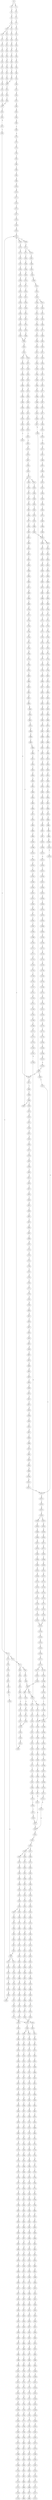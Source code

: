 strict digraph  {
	S0 -> S1 [ label = G ];
	S0 -> S2 [ label = C ];
	S1 -> S3 [ label = G ];
	S2 -> S4 [ label = G ];
	S3 -> S5 [ label = C ];
	S4 -> S6 [ label = G ];
	S5 -> S7 [ label = T ];
	S6 -> S8 [ label = T ];
	S7 -> S9 [ label = A ];
	S8 -> S10 [ label = T ];
	S8 -> S11 [ label = C ];
	S9 -> S12 [ label = C ];
	S10 -> S13 [ label = G ];
	S10 -> S14 [ label = C ];
	S11 -> S15 [ label = C ];
	S12 -> S16 [ label = T ];
	S13 -> S17 [ label = C ];
	S14 -> S18 [ label = C ];
	S15 -> S19 [ label = C ];
	S16 -> S20 [ label = G ];
	S17 -> S21 [ label = A ];
	S18 -> S22 [ label = A ];
	S19 -> S23 [ label = A ];
	S20 -> S24 [ label = G ];
	S21 -> S25 [ label = C ];
	S22 -> S26 [ label = G ];
	S23 -> S27 [ label = G ];
	S24 -> S28 [ label = T ];
	S25 -> S29 [ label = T ];
	S26 -> S30 [ label = T ];
	S27 -> S31 [ label = T ];
	S28 -> S32 [ label = G ];
	S29 -> S33 [ label = G ];
	S30 -> S34 [ label = G ];
	S31 -> S35 [ label = G ];
	S32 -> S36 [ label = C ];
	S33 -> S37 [ label = G ];
	S34 -> S38 [ label = G ];
	S35 -> S39 [ label = G ];
	S36 -> S40 [ label = T ];
	S37 -> S41 [ label = T ];
	S38 -> S42 [ label = T ];
	S39 -> S43 [ label = T ];
	S40 -> S44 [ label = A ];
	S41 -> S45 [ label = C ];
	S42 -> S46 [ label = C ];
	S43 -> S47 [ label = C ];
	S44 -> S48 [ label = C ];
	S45 -> S49 [ label = G ];
	S46 -> S50 [ label = G ];
	S47 -> S50 [ label = G ];
	S48 -> S51 [ label = T ];
	S49 -> S52 [ label = T ];
	S50 -> S53 [ label = T ];
	S51 -> S54 [ label = G ];
	S52 -> S55 [ label = C ];
	S53 -> S56 [ label = C ];
	S54 -> S57 [ label = T ];
	S55 -> S58 [ label = C ];
	S56 -> S59 [ label = C ];
	S57 -> S60 [ label = A ];
	S58 -> S61 [ label = G ];
	S59 -> S61 [ label = G ];
	S60 -> S62 [ label = A ];
	S61 -> S63 [ label = T ];
	S62 -> S64 [ label = C ];
	S63 -> S65 [ label = C ];
	S64 -> S66 [ label = A ];
	S65 -> S67 [ label = A ];
	S66 -> S68 [ label = C ];
	S67 -> S69 [ label = C ];
	S68 -> S70 [ label = A ];
	S69 -> S71 [ label = C ];
	S70 -> S72 [ label = C ];
	S71 -> S73 [ label = C ];
	S71 -> S74 [ label = G ];
	S72 -> S75 [ label = G ];
	S73 -> S76 [ label = T ];
	S74 -> S77 [ label = A ];
	S75 -> S78 [ label = C ];
	S76 -> S79 [ label = G ];
	S77 -> S80 [ label = A ];
	S77 -> S81 [ label = G ];
	S78 -> S82 [ label = T ];
	S79 -> S83 [ label = T ];
	S80 -> S84 [ label = T ];
	S81 -> S85 [ label = T ];
	S82 -> S86 [ label = C ];
	S83 -> S87 [ label = C ];
	S84 -> S88 [ label = C ];
	S85 -> S89 [ label = C ];
	S86 -> S90 [ label = C ];
	S87 -> S91 [ label = C ];
	S88 -> S92 [ label = C ];
	S89 -> S93 [ label = C ];
	S90 -> S94 [ label = T ];
	S91 -> S95 [ label = T ];
	S92 -> S96 [ label = T ];
	S93 -> S97 [ label = A ];
	S93 -> S98 [ label = T ];
	S94 -> S99 [ label = A ];
	S95 -> S100 [ label = T ];
	S96 -> S101 [ label = C ];
	S97 -> S102 [ label = G ];
	S98 -> S103 [ label = C ];
	S99 -> S104 [ label = G ];
	S100 -> S105 [ label = G ];
	S101 -> S106 [ label = G ];
	S102 -> S107 [ label = T ];
	S102 -> S108 [ label = C ];
	S103 -> S109 [ label = G ];
	S104 -> S110 [ label = A ];
	S105 -> S111 [ label = A ];
	S105 -> S112 [ label = T ];
	S106 -> S113 [ label = A ];
	S107 -> S114 [ label = A ];
	S108 -> S115 [ label = T ];
	S109 -> S116 [ label = A ];
	S110 -> S117 [ label = A ];
	S111 -> S118 [ label = A ];
	S112 -> S119 [ label = A ];
	S113 -> S120 [ label = A ];
	S114 -> S121 [ label = G ];
	S115 -> S122 [ label = T ];
	S116 -> S123 [ label = A ];
	S117 -> S124 [ label = C ];
	S118 -> S125 [ label = C ];
	S119 -> S126 [ label = G ];
	S120 -> S127 [ label = C ];
	S121 -> S128 [ label = G ];
	S122 -> S129 [ label = C ];
	S123 -> S130 [ label = C ];
	S124 -> S131 [ label = T ];
	S125 -> S132 [ label = T ];
	S126 -> S133 [ label = G ];
	S127 -> S134 [ label = T ];
	S128 -> S135 [ label = G ];
	S129 -> S136 [ label = A ];
	S130 -> S134 [ label = T ];
	S131 -> S137 [ label = T ];
	S132 -> S138 [ label = T ];
	S133 -> S139 [ label = A ];
	S134 -> S140 [ label = T ];
	S135 -> S141 [ label = T ];
	S136 -> S142 [ label = C ];
	S137 -> S143 [ label = C ];
	S138 -> S144 [ label = C ];
	S139 -> S145 [ label = G ];
	S140 -> S146 [ label = C ];
	S141 -> S147 [ label = C ];
	S142 -> S148 [ label = G ];
	S143 -> S149 [ label = A ];
	S144 -> S150 [ label = A ];
	S145 -> S151 [ label = A ];
	S146 -> S152 [ label = A ];
	S147 -> S153 [ label = A ];
	S148 -> S154 [ label = C ];
	S149 -> S155 [ label = A ];
	S150 -> S156 [ label = A ];
	S151 -> S157 [ label = G ];
	S152 -> S158 [ label = A ];
	S153 -> S159 [ label = C ];
	S154 -> S160 [ label = C ];
	S155 -> S161 [ label = C ];
	S156 -> S161 [ label = C ];
	S157 -> S162 [ label = G ];
	S158 -> S161 [ label = C ];
	S159 -> S163 [ label = T ];
	S160 -> S164 [ label = C ];
	S161 -> S165 [ label = C ];
	S161 -> S166 [ label = T ];
	S162 -> S167 [ label = T ];
	S163 -> S168 [ label = C ];
	S164 -> S169 [ label = T ];
	S165 -> S170 [ label = G ];
	S166 -> S171 [ label = G ];
	S167 -> S172 [ label = C ];
	S168 -> S173 [ label = G ];
	S169 -> S174 [ label = T ];
	S170 -> S175 [ label = G ];
	S171 -> S176 [ label = G ];
	S171 -> S177 [ label = C ];
	S172 -> S178 [ label = C ];
	S173 -> S179 [ label = C ];
	S174 -> S180 [ label = C ];
	S175 -> S181 [ label = C ];
	S176 -> S182 [ label = C ];
	S177 -> S183 [ label = C ];
	S178 -> S184 [ label = C ];
	S179 -> S185 [ label = T ];
	S180 -> S186 [ label = A ];
	S181 -> S187 [ label = C ];
	S182 -> S188 [ label = C ];
	S183 -> S189 [ label = C ];
	S184 -> S190 [ label = A ];
	S184 -> S191 [ label = G ];
	S185 -> S192 [ label = T ];
	S186 -> S193 [ label = T ];
	S187 -> S194 [ label = C ];
	S188 -> S195 [ label = C ];
	S189 -> S196 [ label = T ];
	S190 -> S197 [ label = G ];
	S191 -> S198 [ label = G ];
	S192 -> S199 [ label = C ];
	S193 -> S200 [ label = C ];
	S194 -> S201 [ label = A ];
	S195 -> S202 [ label = A ];
	S196 -> S203 [ label = A ];
	S197 -> S204 [ label = A ];
	S198 -> S205 [ label = A ];
	S199 -> S206 [ label = A ];
	S200 -> S207 [ label = C ];
	S201 -> S208 [ label = G ];
	S202 -> S209 [ label = G ];
	S203 -> S210 [ label = G ];
	S204 -> S211 [ label = G ];
	S205 -> S212 [ label = G ];
	S206 -> S213 [ label = T ];
	S207 -> S214 [ label = A ];
	S208 -> S215 [ label = T ];
	S209 -> S216 [ label = G ];
	S210 -> S217 [ label = G ];
	S211 -> S218 [ label = C ];
	S212 -> S219 [ label = G ];
	S213 -> S220 [ label = C ];
	S214 -> S221 [ label = G ];
	S215 -> S222 [ label = T ];
	S216 -> S223 [ label = T ];
	S217 -> S224 [ label = T ];
	S218 -> S225 [ label = C ];
	S219 -> S226 [ label = C ];
	S220 -> S227 [ label = C ];
	S221 -> S228 [ label = A ];
	S222 -> S229 [ label = G ];
	S223 -> S230 [ label = G ];
	S224 -> S231 [ label = G ];
	S225 -> S232 [ label = A ];
	S226 -> S233 [ label = G ];
	S227 -> S234 [ label = A ];
	S228 -> S235 [ label = A ];
	S229 -> S236 [ label = T ];
	S230 -> S237 [ label = C ];
	S230 -> S238 [ label = G ];
	S231 -> S239 [ label = T ];
	S232 -> S240 [ label = C ];
	S233 -> S241 [ label = T ];
	S234 -> S221 [ label = G ];
	S235 -> S242 [ label = C ];
	S236 -> S243 [ label = G ];
	S237 -> S244 [ label = G ];
	S238 -> S245 [ label = G ];
	S239 -> S246 [ label = G ];
	S240 -> S247 [ label = G ];
	S241 -> S248 [ label = G ];
	S242 -> S249 [ label = C ];
	S243 -> S250 [ label = C ];
	S244 -> S251 [ label = C ];
	S245 -> S252 [ label = C ];
	S246 -> S253 [ label = C ];
	S247 -> S254 [ label = G ];
	S248 -> S255 [ label = G ];
	S249 -> S256 [ label = A ];
	S249 -> S257 [ label = G ];
	S250 -> S258 [ label = G ];
	S251 -> S259 [ label = G ];
	S252 -> S260 [ label = T ];
	S253 -> S261 [ label = G ];
	S254 -> S262 [ label = T ];
	S255 -> S263 [ label = T ];
	S256 -> S264 [ label = G ];
	S256 -> S265 [ label = C ];
	S257 -> S266 [ label = G ];
	S258 -> S267 [ label = T ];
	S259 -> S268 [ label = T ];
	S260 -> S269 [ label = T ];
	S261 -> S270 [ label = T ];
	S262 -> S271 [ label = T ];
	S263 -> S272 [ label = A ];
	S264 -> S273 [ label = A ];
	S265 -> S274 [ label = C ];
	S266 -> S275 [ label = A ];
	S267 -> S276 [ label = C ];
	S268 -> S277 [ label = C ];
	S269 -> S278 [ label = C ];
	S270 -> S279 [ label = C ];
	S271 -> S280 [ label = A ];
	S272 -> S281 [ label = T ];
	S273 -> S282 [ label = C ];
	S274 -> S283 [ label = A ];
	S275 -> S284 [ label = C ];
	S276 -> S285 [ label = G ];
	S277 -> S286 [ label = G ];
	S278 -> S287 [ label = G ];
	S279 -> S288 [ label = G ];
	S280 -> S289 [ label = C ];
	S281 -> S290 [ label = G ];
	S282 -> S291 [ label = T ];
	S283 -> S292 [ label = C ];
	S284 -> S293 [ label = G ];
	S285 -> S294 [ label = A ];
	S286 -> S295 [ label = T ];
	S287 -> S296 [ label = A ];
	S288 -> S294 [ label = A ];
	S289 -> S297 [ label = T ];
	S290 -> S298 [ label = A ];
	S291 -> S299 [ label = C ];
	S292 -> S300 [ label = C ];
	S293 -> S301 [ label = C ];
	S294 -> S302 [ label = A ];
	S295 -> S303 [ label = G ];
	S296 -> S304 [ label = A ];
	S297 -> S305 [ label = G ];
	S298 -> S306 [ label = G ];
	S299 -> S307 [ label = C ];
	S300 -> S308 [ label = C ];
	S301 -> S309 [ label = C ];
	S302 -> S310 [ label = C ];
	S303 -> S311 [ label = C ];
	S304 -> S312 [ label = C ];
	S305 -> S313 [ label = C ];
	S306 -> S314 [ label = C ];
	S307 -> S315 [ label = C ];
	S308 -> S316 [ label = C ];
	S309 -> S317 [ label = C ];
	S310 -> S318 [ label = C ];
	S310 -> S319 [ label = A ];
	S311 -> S320 [ label = A ];
	S312 -> S321 [ label = A ];
	S313 -> S322 [ label = A ];
	S314 -> S323 [ label = G ];
	S315 -> S324 [ label = A ];
	S316 -> S325 [ label = T ];
	S317 -> S326 [ label = A ];
	S318 -> S327 [ label = T ];
	S319 -> S328 [ label = C ];
	S320 -> S329 [ label = T ];
	S321 -> S330 [ label = C ];
	S322 -> S331 [ label = G ];
	S323 -> S332 [ label = G ];
	S324 -> S333 [ label = T ];
	S325 -> S334 [ label = T ];
	S326 -> S335 [ label = T ];
	S327 -> S336 [ label = T ];
	S328 -> S337 [ label = C ];
	S329 -> S338 [ label = C ];
	S330 -> S339 [ label = G ];
	S331 -> S340 [ label = A ];
	S332 -> S341 [ label = T ];
	S333 -> S342 [ label = C ];
	S334 -> S343 [ label = C ];
	S335 -> S344 [ label = C ];
	S336 -> S345 [ label = C ];
	S337 -> S346 [ label = C ];
	S338 -> S347 [ label = C ];
	S339 -> S348 [ label = C ];
	S340 -> S349 [ label = C ];
	S341 -> S350 [ label = C ];
	S342 -> S351 [ label = T ];
	S343 -> S352 [ label = C ];
	S343 -> S353 [ label = G ];
	S344 -> S354 [ label = G ];
	S345 -> S355 [ label = G ];
	S346 -> S356 [ label = G ];
	S347 -> S357 [ label = G ];
	S348 -> S358 [ label = G ];
	S349 -> S359 [ label = G ];
	S350 -> S360 [ label = G ];
	S351 -> S361 [ label = G ];
	S352 -> S362 [ label = T ];
	S353 -> S363 [ label = A ];
	S354 -> S364 [ label = T ];
	S355 -> S365 [ label = T ];
	S356 -> S366 [ label = T ];
	S357 -> S367 [ label = C ];
	S358 -> S368 [ label = C ];
	S359 -> S369 [ label = G ];
	S360 -> S370 [ label = C ];
	S361 -> S371 [ label = C ];
	S362 -> S372 [ label = G ];
	S363 -> S373 [ label = T ];
	S364 -> S374 [ label = C ];
	S365 -> S375 [ label = A ];
	S366 -> S376 [ label = A ];
	S367 -> S377 [ label = A ];
	S368 -> S378 [ label = A ];
	S369 -> S379 [ label = A ];
	S370 -> S380 [ label = A ];
	S371 -> S381 [ label = C ];
	S372 -> S382 [ label = T ];
	S373 -> S383 [ label = C ];
	S374 -> S384 [ label = C ];
	S375 -> S385 [ label = C ];
	S376 -> S386 [ label = C ];
	S377 -> S387 [ label = C ];
	S378 -> S388 [ label = C ];
	S379 -> S389 [ label = C ];
	S380 -> S390 [ label = C ];
	S381 -> S391 [ label = A ];
	S382 -> S392 [ label = C ];
	S383 -> S393 [ label = G ];
	S384 -> S394 [ label = T ];
	S385 -> S395 [ label = T ];
	S386 -> S396 [ label = G ];
	S387 -> S397 [ label = G ];
	S388 -> S398 [ label = G ];
	S389 -> S399 [ label = A ];
	S390 -> S400 [ label = G ];
	S391 -> S401 [ label = G ];
	S392 -> S402 [ label = C ];
	S393 -> S403 [ label = T ];
	S394 -> S404 [ label = C ];
	S395 -> S405 [ label = T ];
	S396 -> S406 [ label = T ];
	S397 -> S407 [ label = T ];
	S398 -> S408 [ label = T ];
	S399 -> S409 [ label = C ];
	S400 -> S410 [ label = C ];
	S401 -> S411 [ label = T ];
	S402 -> S412 [ label = T ];
	S403 -> S413 [ label = T ];
	S404 -> S414 [ label = T ];
	S405 -> S415 [ label = C ];
	S406 -> S416 [ label = C ];
	S407 -> S417 [ label = C ];
	S408 -> S418 [ label = C ];
	S409 -> S419 [ label = A ];
	S410 -> S420 [ label = G ];
	S411 -> S421 [ label = C ];
	S412 -> S422 [ label = T ];
	S413 -> S423 [ label = T ];
	S414 -> S424 [ label = T ];
	S415 -> S425 [ label = A ];
	S416 -> S426 [ label = C ];
	S417 -> S427 [ label = G ];
	S418 -> S428 [ label = C ];
	S419 -> S429 [ label = C ];
	S420 -> S430 [ label = C ];
	S421 -> S431 [ label = G ];
	S422 -> S105 [ label = G ];
	S423 -> S432 [ label = G ];
	S424 -> S433 [ label = C ];
	S425 -> S434 [ label = A ];
	S426 -> S435 [ label = A ];
	S427 -> S436 [ label = A ];
	S428 -> S437 [ label = A ];
	S429 -> S438 [ label = C ];
	S430 -> S439 [ label = G ];
	S431 -> S440 [ label = T ];
	S432 -> S441 [ label = T ];
	S433 -> S442 [ label = T ];
	S434 -> S443 [ label = G ];
	S435 -> S444 [ label = G ];
	S436 -> S445 [ label = G ];
	S437 -> S446 [ label = G ];
	S438 -> S447 [ label = T ];
	S439 -> S448 [ label = G ];
	S440 -> S449 [ label = A ];
	S441 -> S450 [ label = A ];
	S442 -> S451 [ label = C ];
	S443 -> S452 [ label = C ];
	S444 -> S453 [ label = C ];
	S445 -> S454 [ label = C ];
	S446 -> S455 [ label = C ];
	S447 -> S456 [ label = C ];
	S448 -> S457 [ label = C ];
	S449 -> S458 [ label = A ];
	S450 -> S459 [ label = G ];
	S451 -> S460 [ label = G ];
	S452 -> S461 [ label = G ];
	S453 -> S462 [ label = G ];
	S454 -> S463 [ label = G ];
	S455 -> S464 [ label = T ];
	S455 -> S462 [ label = G ];
	S456 -> S465 [ label = T ];
	S457 -> S466 [ label = T ];
	S458 -> S467 [ label = G ];
	S459 -> S468 [ label = G ];
	S460 -> S469 [ label = G ];
	S461 -> S470 [ label = A ];
	S462 -> S471 [ label = A ];
	S463 -> S472 [ label = A ];
	S464 -> S473 [ label = T ];
	S465 -> S474 [ label = A ];
	S466 -> S475 [ label = G ];
	S467 -> S476 [ label = A ];
	S468 -> S477 [ label = A ];
	S469 -> S478 [ label = A ];
	S470 -> S479 [ label = G ];
	S471 -> S480 [ label = G ];
	S472 -> S481 [ label = G ];
	S473 -> S129 [ label = C ];
	S474 -> S482 [ label = G ];
	S475 -> S483 [ label = G ];
	S476 -> S484 [ label = C ];
	S477 -> S485 [ label = A ];
	S478 -> S486 [ label = G ];
	S479 -> S487 [ label = T ];
	S480 -> S488 [ label = T ];
	S481 -> S489 [ label = T ];
	S482 -> S490 [ label = A ];
	S483 -> S491 [ label = A ];
	S484 -> S492 [ label = G ];
	S485 -> S493 [ label = A ];
	S486 -> S494 [ label = A ];
	S487 -> S495 [ label = C ];
	S488 -> S496 [ label = C ];
	S489 -> S497 [ label = C ];
	S490 -> S498 [ label = A ];
	S491 -> S499 [ label = A ];
	S492 -> S500 [ label = G ];
	S493 -> S501 [ label = G ];
	S494 -> S502 [ label = G ];
	S495 -> S503 [ label = C ];
	S496 -> S504 [ label = C ];
	S496 -> S505 [ label = T ];
	S497 -> S506 [ label = G ];
	S498 -> S507 [ label = C ];
	S499 -> S508 [ label = T ];
	S500 -> S509 [ label = C ];
	S501 -> S510 [ label = G ];
	S502 -> S511 [ label = G ];
	S503 -> S512 [ label = C ];
	S504 -> S512 [ label = C ];
	S505 -> S513 [ label = C ];
	S506 -> S514 [ label = A ];
	S507 -> S515 [ label = G ];
	S508 -> S516 [ label = G ];
	S509 -> S517 [ label = T ];
	S510 -> S518 [ label = T ];
	S511 -> S519 [ label = T ];
	S512 -> S520 [ label = T ];
	S512 -> S521 [ label = G ];
	S513 -> S522 [ label = G ];
	S514 -> S523 [ label = A ];
	S515 -> S524 [ label = A ];
	S516 -> S525 [ label = G ];
	S517 -> S526 [ label = C ];
	S518 -> S527 [ label = C ];
	S519 -> S528 [ label = C ];
	S520 -> S529 [ label = C ];
	S521 -> S530 [ label = C ];
	S522 -> S531 [ label = T ];
	S523 -> S532 [ label = C ];
	S524 -> S533 [ label = G ];
	S525 -> S534 [ label = G ];
	S526 -> S535 [ label = T ];
	S527 -> S536 [ label = C ];
	S528 -> S178 [ label = C ];
	S529 -> S537 [ label = C ];
	S530 -> S538 [ label = C ];
	S531 -> S539 [ label = C ];
	S532 -> S540 [ label = C ];
	S533 -> S541 [ label = G ];
	S534 -> S542 [ label = G ];
	S535 -> S543 [ label = C ];
	S536 -> S544 [ label = C ];
	S537 -> S545 [ label = G ];
	S538 -> S546 [ label = T ];
	S539 -> S547 [ label = T ];
	S540 -> S548 [ label = T ];
	S541 -> S549 [ label = T ];
	S542 -> S550 [ label = T ];
	S543 -> S551 [ label = G ];
	S544 -> S552 [ label = G ];
	S545 -> S553 [ label = G ];
	S546 -> S554 [ label = G ];
	S547 -> S555 [ label = G ];
	S548 -> S556 [ label = G ];
	S549 -> S557 [ label = G ];
	S550 -> S558 [ label = C ];
	S551 -> S559 [ label = A ];
	S552 -> S560 [ label = A ];
	S553 -> S561 [ label = T ];
	S554 -> S562 [ label = T ];
	S555 -> S563 [ label = T ];
	S556 -> S564 [ label = T ];
	S557 -> S565 [ label = T ];
	S558 -> S566 [ label = C ];
	S559 -> S567 [ label = A ];
	S560 -> S568 [ label = A ];
	S561 -> S569 [ label = C ];
	S562 -> S570 [ label = C ];
	S563 -> S571 [ label = T ];
	S564 -> S572 [ label = C ];
	S565 -> S573 [ label = C ];
	S566 -> S574 [ label = G ];
	S567 -> S575 [ label = G ];
	S568 -> S576 [ label = G ];
	S569 -> S577 [ label = T ];
	S570 -> S578 [ label = G ];
	S571 -> S579 [ label = C ];
	S572 -> S580 [ label = G ];
	S573 -> S581 [ label = C ];
	S574 -> S582 [ label = C ];
	S575 -> S583 [ label = T ];
	S576 -> S584 [ label = T ];
	S577 -> S585 [ label = G ];
	S578 -> S586 [ label = C ];
	S579 -> S587 [ label = C ];
	S580 -> S588 [ label = C ];
	S581 -> S589 [ label = C ];
	S582 -> S590 [ label = C ];
	S583 -> S591 [ label = C ];
	S584 -> S592 [ label = C ];
	S585 -> S593 [ label = G ];
	S586 -> S594 [ label = G ];
	S587 -> S595 [ label = G ];
	S588 -> S596 [ label = G ];
	S589 -> S597 [ label = T ];
	S590 -> S598 [ label = G ];
	S591 -> S599 [ label = G ];
	S592 -> S600 [ label = G ];
	S593 -> S601 [ label = A ];
	S594 -> S602 [ label = C ];
	S595 -> S603 [ label = T ];
	S596 -> S602 [ label = C ];
	S597 -> S604 [ label = G ];
	S598 -> S605 [ label = G ];
	S599 -> S606 [ label = C ];
	S600 -> S607 [ label = A ];
	S601 -> S608 [ label = G ];
	S602 -> S609 [ label = G ];
	S602 -> S610 [ label = A ];
	S603 -> S611 [ label = G ];
	S604 -> S612 [ label = T ];
	S605 -> S613 [ label = A ];
	S606 -> S614 [ label = G ];
	S607 -> S615 [ label = G ];
	S608 -> S616 [ label = G ];
	S609 -> S617 [ label = A ];
	S610 -> S618 [ label = A ];
	S611 -> S619 [ label = G ];
	S612 -> S620 [ label = C ];
	S613 -> S621 [ label = A ];
	S614 -> S622 [ label = G ];
	S615 -> S623 [ label = G ];
	S616 -> S624 [ label = G ];
	S617 -> S625 [ label = G ];
	S618 -> S626 [ label = C ];
	S619 -> S627 [ label = C ];
	S620 -> S628 [ label = C ];
	S621 -> S629 [ label = C ];
	S622 -> S630 [ label = C ];
	S623 -> S631 [ label = T ];
	S624 -> S632 [ label = T ];
	S625 -> S633 [ label = C ];
	S626 -> S634 [ label = C ];
	S627 -> S635 [ label = C ];
	S628 -> S636 [ label = T ];
	S629 -> S637 [ label = T ];
	S630 -> S638 [ label = T ];
	S631 -> S639 [ label = A ];
	S632 -> S640 [ label = G ];
	S633 -> S641 [ label = A ];
	S634 -> S642 [ label = C ];
	S635 -> S643 [ label = C ];
	S636 -> S644 [ label = A ];
	S637 -> S645 [ label = G ];
	S638 -> S646 [ label = A ];
	S639 -> S647 [ label = T ];
	S640 -> S648 [ label = T ];
	S641 -> S649 [ label = G ];
	S642 -> S650 [ label = G ];
	S643 -> S651 [ label = G ];
	S644 -> S652 [ label = C ];
	S645 -> S653 [ label = C ];
	S646 -> S654 [ label = T ];
	S647 -> S655 [ label = A ];
	S648 -> S656 [ label = T ];
	S649 -> S657 [ label = T ];
	S650 -> S658 [ label = T ];
	S651 -> S659 [ label = T ];
	S652 -> S660 [ label = T ];
	S653 -> S661 [ label = A ];
	S654 -> S662 [ label = A ];
	S655 -> S663 [ label = A ];
	S656 -> S664 [ label = C ];
	S657 -> S665 [ label = G ];
	S658 -> S666 [ label = A ];
	S659 -> S667 [ label = C ];
	S660 -> S668 [ label = A ];
	S661 -> S669 [ label = A ];
	S662 -> S670 [ label = G ];
	S663 -> S671 [ label = G ];
	S664 -> S672 [ label = C ];
	S665 -> S673 [ label = C ];
	S666 -> S674 [ label = C ];
	S667 -> S675 [ label = C ];
	S668 -> S676 [ label = C ];
	S669 -> S677 [ label = C ];
	S670 -> S678 [ label = T ];
	S671 -> S679 [ label = T ];
	S672 -> S680 [ label = A ];
	S673 -> S681 [ label = A ];
	S674 -> S682 [ label = A ];
	S675 -> S683 [ label = A ];
	S676 -> S684 [ label = C ];
	S677 -> S685 [ label = C ];
	S678 -> S686 [ label = A ];
	S679 -> S687 [ label = C ];
	S680 -> S688 [ label = G ];
	S681 -> S689 [ label = A ];
	S682 -> S690 [ label = G ];
	S683 -> S691 [ label = G ];
	S684 -> S692 [ label = A ];
	S685 -> S693 [ label = A ];
	S686 -> S694 [ label = G ];
	S687 -> S695 [ label = G ];
	S688 -> S696 [ label = C ];
	S689 -> S697 [ label = C ];
	S690 -> S698 [ label = C ];
	S691 -> S699 [ label = T ];
	S692 -> S700 [ label = G ];
	S693 -> S701 [ label = G ];
	S694 -> S702 [ label = C ];
	S695 -> S703 [ label = T ];
	S696 -> S704 [ label = A ];
	S697 -> S705 [ label = A ];
	S698 -> S706 [ label = A ];
	S699 -> S707 [ label = A ];
	S700 -> S708 [ label = G ];
	S701 -> S709 [ label = A ];
	S702 -> S710 [ label = C ];
	S703 -> S711 [ label = G ];
	S704 -> S712 [ label = G ];
	S705 -> S713 [ label = G ];
	S706 -> S714 [ label = G ];
	S707 -> S715 [ label = G ];
	S708 -> S716 [ label = A ];
	S709 -> S717 [ label = A ];
	S710 -> S718 [ label = G ];
	S711 -> S719 [ label = G ];
	S712 -> S720 [ label = A ];
	S713 -> S721 [ label = C ];
	S714 -> S722 [ label = G ];
	S715 -> S723 [ label = C ];
	S716 -> S724 [ label = G ];
	S717 -> S725 [ label = C ];
	S718 -> S726 [ label = A ];
	S719 -> S727 [ label = T ];
	S720 -> S728 [ label = T ];
	S721 -> S729 [ label = T ];
	S722 -> S730 [ label = T ];
	S723 -> S731 [ label = T ];
	S724 -> S732 [ label = A ];
	S725 -> S733 [ label = A ];
	S726 -> S734 [ label = A ];
	S727 -> S735 [ label = A ];
	S728 -> S736 [ label = A ];
	S729 -> S737 [ label = A ];
	S730 -> S738 [ label = G ];
	S731 -> S739 [ label = C ];
	S732 -> S740 [ label = G ];
	S733 -> S741 [ label = G ];
	S734 -> S742 [ label = A ];
	S735 -> S743 [ label = C ];
	S736 -> S744 [ label = A ];
	S737 -> S745 [ label = C ];
	S738 -> S746 [ label = C ];
	S739 -> S747 [ label = C ];
	S740 -> S748 [ label = T ];
	S741 -> S749 [ label = C ];
	S742 -> S750 [ label = C ];
	S743 -> S751 [ label = C ];
	S744 -> S752 [ label = A ];
	S745 -> S753 [ label = G ];
	S746 -> S754 [ label = A ];
	S747 -> S755 [ label = A ];
	S748 -> S756 [ label = C ];
	S749 -> S757 [ label = C ];
	S750 -> S758 [ label = C ];
	S751 -> S759 [ label = G ];
	S752 -> S760 [ label = A ];
	S753 -> S761 [ label = A ];
	S754 -> S762 [ label = C ];
	S755 -> S763 [ label = C ];
	S756 -> S764 [ label = A ];
	S757 -> S765 [ label = G ];
	S758 -> S766 [ label = C ];
	S759 -> S767 [ label = G ];
	S760 -> S768 [ label = A ];
	S761 -> S769 [ label = G ];
	S762 -> S770 [ label = G ];
	S763 -> S771 [ label = C ];
	S764 -> S772 [ label = G ];
	S765 -> S773 [ label = T ];
	S766 -> S774 [ label = C ];
	S767 -> S775 [ label = T ];
	S768 -> S776 [ label = C ];
	S769 -> S777 [ label = A ];
	S770 -> S778 [ label = C ];
	S771 -> S779 [ label = G ];
	S772 -> S780 [ label = G ];
	S773 -> S781 [ label = C ];
	S774 -> S782 [ label = G ];
	S775 -> S783 [ label = G ];
	S776 -> S784 [ label = T ];
	S777 -> S785 [ label = A ];
	S778 -> S786 [ label = G ];
	S779 -> S787 [ label = G ];
	S780 -> S788 [ label = A ];
	S781 -> S789 [ label = C ];
	S782 -> S790 [ label = A ];
	S783 -> S791 [ label = G ];
	S784 -> S792 [ label = T ];
	S785 -> S793 [ label = C ];
	S786 -> S794 [ label = G ];
	S787 -> S795 [ label = A ];
	S788 -> S796 [ label = C ];
	S789 -> S797 [ label = T ];
	S790 -> S798 [ label = C ];
	S791 -> S799 [ label = T ];
	S792 -> S800 [ label = T ];
	S793 -> S801 [ label = T ];
	S794 -> S802 [ label = T ];
	S795 -> S803 [ label = C ];
	S796 -> S804 [ label = C ];
	S797 -> S805 [ label = C ];
	S798 -> S806 [ label = T ];
	S799 -> S807 [ label = T ];
	S800 -> S808 [ label = G ];
	S801 -> S809 [ label = G ];
	S802 -> S810 [ label = G ];
	S803 -> S811 [ label = G ];
	S804 -> S812 [ label = A ];
	S805 -> S813 [ label = T ];
	S806 -> S814 [ label = A ];
	S807 -> S815 [ label = A ];
	S808 -> S816 [ label = C ];
	S809 -> S817 [ label = G ];
	S810 -> S818 [ label = C ];
	S811 -> S819 [ label = T ];
	S812 -> S820 [ label = G ];
	S813 -> S821 [ label = G ];
	S814 -> S822 [ label = G ];
	S815 -> S823 [ label = G ];
	S816 -> S824 [ label = C ];
	S817 -> S825 [ label = C ];
	S818 -> S826 [ label = C ];
	S819 -> S827 [ label = C ];
	S820 -> S828 [ label = T ];
	S821 -> S829 [ label = T ];
	S822 -> S830 [ label = A ];
	S823 -> S831 [ label = A ];
	S824 -> S832 [ label = G ];
	S825 -> S833 [ label = G ];
	S826 -> S834 [ label = G ];
	S827 -> S835 [ label = G ];
	S828 -> S836 [ label = C ];
	S829 -> S837 [ label = C ];
	S830 -> S838 [ label = A ];
	S831 -> S839 [ label = A ];
	S832 -> S840 [ label = T ];
	S833 -> S841 [ label = C ];
	S834 -> S842 [ label = C ];
	S835 -> S843 [ label = T ];
	S836 -> S844 [ label = T ];
	S837 -> S845 [ label = G ];
	S838 -> S846 [ label = T ];
	S839 -> S847 [ label = G ];
	S840 -> S848 [ label = A ];
	S841 -> S849 [ label = A ];
	S842 -> S850 [ label = A ];
	S843 -> S851 [ label = G ];
	S844 -> S852 [ label = C ];
	S845 -> S853 [ label = T ];
	S846 -> S854 [ label = C ];
	S847 -> S855 [ label = G ];
	S848 -> S856 [ label = G ];
	S849 -> S857 [ label = G ];
	S850 -> S858 [ label = A ];
	S851 -> S859 [ label = A ];
	S852 -> S860 [ label = T ];
	S853 -> S861 [ label = G ];
	S854 -> S862 [ label = G ];
	S855 -> S863 [ label = G ];
	S856 -> S864 [ label = C ];
	S857 -> S865 [ label = C ];
	S858 -> S866 [ label = C ];
	S859 -> S867 [ label = C ];
	S860 -> S868 [ label = G ];
	S861 -> S869 [ label = G ];
	S862 -> S870 [ label = G ];
	S863 -> S871 [ label = G ];
	S864 -> S872 [ label = C ];
	S865 -> S873 [ label = G ];
	S866 -> S874 [ label = C ];
	S867 -> S875 [ label = C ];
	S868 -> S876 [ label = T ];
	S869 -> S877 [ label = T ];
	S870 -> S878 [ label = G ];
	S871 -> S879 [ label = G ];
	S872 -> S880 [ label = G ];
	S873 -> S881 [ label = G ];
	S874 -> S882 [ label = A ];
	S875 -> S883 [ label = G ];
	S876 -> S884 [ label = A ];
	S877 -> S885 [ label = A ];
	S878 -> S886 [ label = T ];
	S879 -> S887 [ label = T ];
	S880 -> S888 [ label = G ];
	S881 -> S889 [ label = G ];
	S882 -> S890 [ label = G ];
	S883 -> S891 [ label = G ];
	S886 -> S892 [ label = A ];
	S887 -> S893 [ label = C ];
	S888 -> S894 [ label = T ];
	S889 -> S895 [ label = T ];
	S890 -> S896 [ label = T ];
	S891 -> S897 [ label = T ];
	S892 -> S898 [ label = T ];
	S893 -> S899 [ label = C ];
	S894 -> S900 [ label = G ];
	S895 -> S901 [ label = G ];
	S896 -> S902 [ label = C ];
	S897 -> S903 [ label = C ];
	S898 -> S904 [ label = C ];
	S899 -> S905 [ label = G ];
	S900 -> S906 [ label = A ];
	S901 -> S907 [ label = C ];
	S902 -> S908 [ label = G ];
	S903 -> S909 [ label = G ];
	S904 -> S910 [ label = C ];
	S905 -> S911 [ label = T ];
	S906 -> S912 [ label = C ];
	S907 -> S913 [ label = C ];
	S908 -> S914 [ label = C ];
	S909 -> S915 [ label = C ];
	S910 -> S916 [ label = C ];
	S911 -> S917 [ label = C ];
	S912 -> S918 [ label = G ];
	S913 -> S919 [ label = G ];
	S914 -> S920 [ label = G ];
	S915 -> S921 [ label = G ];
	S916 -> S922 [ label = G ];
	S917 -> S923 [ label = G ];
	S918 -> S924 [ label = T ];
	S919 -> S925 [ label = C ];
	S920 -> S926 [ label = C ];
	S921 -> S927 [ label = T ];
	S922 -> S928 [ label = A ];
	S923 -> S929 [ label = G ];
	S924 -> S930 [ label = G ];
	S925 -> S931 [ label = C ];
	S926 -> S932 [ label = A ];
	S927 -> S933 [ label = A ];
	S928 -> S934 [ label = A ];
	S929 -> S935 [ label = A ];
	S930 -> S936 [ label = G ];
	S931 -> S937 [ label = G ];
	S932 -> S938 [ label = G ];
	S933 -> S939 [ label = G ];
	S934 -> S940 [ label = A ];
	S935 -> S941 [ label = A ];
	S936 -> S942 [ label = G ];
	S937 -> S943 [ label = G ];
	S938 -> S944 [ label = C ];
	S939 -> S945 [ label = C ];
	S940 -> S946 [ label = G ];
	S941 -> S947 [ label = C ];
	S942 -> S948 [ label = T ];
	S943 -> S949 [ label = T ];
	S944 -> S950 [ label = C ];
	S945 -> S951 [ label = C ];
	S946 -> S952 [ label = T ];
	S947 -> S953 [ label = T ];
	S948 -> S954 [ label = A ];
	S949 -> S955 [ label = G ];
	S950 -> S956 [ label = G ];
	S951 -> S957 [ label = G ];
	S952 -> S958 [ label = G ];
	S953 -> S959 [ label = A ];
	S954 -> S960 [ label = C ];
	S955 -> S961 [ label = G ];
	S956 -> S962 [ label = G ];
	S957 -> S963 [ label = C ];
	S958 -> S964 [ label = T ];
	S959 -> S965 [ label = C ];
	S960 -> S966 [ label = T ];
	S961 -> S967 [ label = T ];
	S962 -> S968 [ label = T ];
	S963 -> S969 [ label = T ];
	S964 -> S970 [ label = C ];
	S965 -> S971 [ label = A ];
	S966 -> S972 [ label = A ];
	S967 -> S973 [ label = G ];
	S968 -> S974 [ label = G ];
	S969 -> S975 [ label = G ];
	S970 -> S976 [ label = G ];
	S971 -> S977 [ label = A ];
	S972 -> S978 [ label = T ];
	S973 -> S979 [ label = G ];
	S974 -> S980 [ label = G ];
	S975 -> S981 [ label = G ];
	S976 -> S982 [ label = T ];
	S977 -> S983 [ label = C ];
	S978 -> S984 [ label = T ];
	S979 -> S985 [ label = A ];
	S980 -> S986 [ label = A ];
	S981 -> S987 [ label = A ];
	S982 -> S988 [ label = C ];
	S983 -> S989 [ label = G ];
	S984 -> S990 [ label = G ];
	S985 -> S991 [ label = A ];
	S986 -> S992 [ label = A ];
	S987 -> S993 [ label = A ];
	S988 -> S994 [ label = G ];
	S989 -> S995 [ label = A ];
	S990 -> S996 [ label = G ];
	S991 -> S997 [ label = C ];
	S992 -> S998 [ label = G ];
	S993 -> S999 [ label = G ];
	S994 -> S1000 [ label = G ];
	S995 -> S1001 [ label = A ];
	S996 -> S1002 [ label = A ];
	S997 -> S1003 [ label = C ];
	S998 -> S1004 [ label = A ];
	S999 -> S1005 [ label = A ];
	S1000 -> S1006 [ label = A ];
	S1001 -> S1007 [ label = A ];
	S1002 -> S1008 [ label = A ];
	S1003 -> S1009 [ label = T ];
	S1004 -> S1010 [ label = A ];
	S1005 -> S1011 [ label = A ];
	S1006 -> S1012 [ label = A ];
	S1007 -> S1013 [ label = A ];
	S1008 -> S1014 [ label = C ];
	S1009 -> S1015 [ label = C ];
	S1010 -> S1016 [ label = C ];
	S1011 -> S1017 [ label = C ];
	S1012 -> S1018 [ label = C ];
	S1013 -> S1019 [ label = C ];
	S1014 -> S1020 [ label = G ];
	S1015 -> S1021 [ label = G ];
	S1016 -> S1022 [ label = G ];
	S1017 -> S1022 [ label = G ];
	S1018 -> S1023 [ label = A ];
	S1019 -> S1024 [ label = A ];
	S1020 -> S1025 [ label = G ];
	S1021 -> S1026 [ label = G ];
	S1022 -> S1027 [ label = G ];
	S1023 -> S1028 [ label = G ];
	S1024 -> S1029 [ label = G ];
	S1025 -> S1030 [ label = T ];
	S1026 -> S1031 [ label = C ];
	S1027 -> S1032 [ label = C ];
	S1028 -> S1033 [ label = G ];
	S1029 -> S1034 [ label = A ];
	S1030 -> S1035 [ label = A ];
	S1031 -> S1036 [ label = A ];
	S1032 -> S1037 [ label = A ];
	S1033 -> S1038 [ label = A ];
	S1034 -> S1039 [ label = A ];
	S1035 -> S1040 [ label = C ];
	S1036 -> S1041 [ label = C ];
	S1037 -> S1042 [ label = C ];
	S1038 -> S1043 [ label = A ];
	S1039 -> S1044 [ label = G ];
	S1040 -> S1045 [ label = G ];
	S1041 -> S1046 [ label = G ];
	S1042 -> S1047 [ label = C ];
	S1042 -> S1048 [ label = T ];
	S1043 -> S1049 [ label = T ];
	S1044 -> S1050 [ label = G ];
	S1045 -> S1051 [ label = A ];
	S1046 -> S1052 [ label = C ];
	S1047 -> S1053 [ label = G ];
	S1048 -> S1054 [ label = G ];
	S1049 -> S1055 [ label = A ];
	S1050 -> S1056 [ label = G ];
	S1051 -> S1057 [ label = A ];
	S1052 -> S1058 [ label = G ];
	S1053 -> S1059 [ label = G ];
	S1054 -> S1060 [ label = G ];
	S1055 -> S1061 [ label = G ];
	S1056 -> S1062 [ label = G ];
	S1057 -> S1063 [ label = G ];
	S1058 -> S1064 [ label = C ];
	S1059 -> S1065 [ label = G ];
	S1060 -> S1066 [ label = G ];
	S1061 -> S1067 [ label = T ];
	S1062 -> S1068 [ label = T ];
	S1063 -> S1069 [ label = A ];
	S1064 -> S1070 [ label = G ];
	S1065 -> S1071 [ label = A ];
	S1066 -> S1072 [ label = A ];
	S1067 -> S1073 [ label = C ];
	S1068 -> S1074 [ label = C ];
	S1069 -> S1075 [ label = A ];
	S1070 -> S1076 [ label = C ];
	S1071 -> S1077 [ label = A ];
	S1072 -> S1078 [ label = A ];
	S1073 -> S1079 [ label = T ];
	S1074 -> S1080 [ label = T ];
	S1075 -> S1081 [ label = G ];
	S1076 -> S1082 [ label = G ];
	S1077 -> S1083 [ label = T ];
	S1078 -> S1084 [ label = C ];
	S1079 -> S1085 [ label = C ];
	S1080 -> S1086 [ label = C ];
	S1081 -> S1087 [ label = T ];
	S1082 -> S1088 [ label = T ];
	S1083 -> S1089 [ label = T ];
	S1084 -> S1090 [ label = T ];
	S1085 -> S1091 [ label = T ];
	S1086 -> S1092 [ label = T ];
	S1087 -> S1093 [ label = G ];
	S1088 -> S1094 [ label = C ];
	S1089 -> S1095 [ label = G ];
	S1090 -> S1096 [ label = G ];
	S1091 -> S1097 [ label = C ];
	S1092 -> S1098 [ label = C ];
	S1093 -> S1099 [ label = T ];
	S1094 -> S1100 [ label = G ];
	S1095 -> S1101 [ label = A ];
	S1096 -> S1102 [ label = G ];
	S1097 -> S1103 [ label = T ];
	S1098 -> S1104 [ label = G ];
	S1099 -> S1105 [ label = C ];
	S1100 -> S1106 [ label = A ];
	S1101 -> S1107 [ label = A ];
	S1102 -> S1108 [ label = A ];
	S1103 -> S1109 [ label = G ];
	S1104 -> S1110 [ label = T ];
	S1105 -> S1111 [ label = C ];
	S1106 -> S1112 [ label = C ];
	S1107 -> S1113 [ label = C ];
	S1108 -> S1114 [ label = C ];
	S1109 -> S1115 [ label = A ];
	S1110 -> S1116 [ label = G ];
	S1111 -> S1117 [ label = T ];
	S1112 -> S1118 [ label = G ];
	S1113 -> S1119 [ label = C ];
	S1114 -> S1120 [ label = C ];
	S1115 -> S1121 [ label = G ];
	S1116 -> S1122 [ label = G ];
	S1117 -> S1123 [ label = G ];
	S1118 -> S1124 [ label = C ];
	S1119 -> S1125 [ label = C ];
	S1120 -> S1126 [ label = C ];
	S1121 -> S1127 [ label = T ];
	S1122 -> S1128 [ label = T ];
	S1123 -> S1129 [ label = G ];
	S1124 -> S1130 [ label = G ];
	S1125 -> S1131 [ label = G ];
	S1126 -> S1132 [ label = G ];
	S1127 -> S1133 [ label = A ];
	S1128 -> S1134 [ label = A ];
	S1129 -> S1135 [ label = C ];
	S1130 -> S1136 [ label = C ];
	S1131 -> S1137 [ label = T ];
	S1132 -> S1138 [ label = T ];
	S1135 -> S1139 [ label = C ];
	S1136 -> S1140 [ label = C ];
	S1137 -> S1141 [ label = C ];
	S1138 -> S1142 [ label = C ];
	S1139 -> S1143 [ label = T ];
	S1140 -> S1144 [ label = T ];
	S1141 -> S1145 [ label = T ];
	S1142 -> S1146 [ label = T ];
	S1143 -> S1147 [ label = G ];
	S1144 -> S1148 [ label = C ];
	S1145 -> S1149 [ label = C ];
	S1146 -> S1150 [ label = C ];
	S1147 -> S1151 [ label = G ];
	S1148 -> S1152 [ label = G ];
	S1149 -> S1153 [ label = G ];
	S1150 -> S1153 [ label = G ];
	S1151 -> S1154 [ label = G ];
	S1152 -> S1155 [ label = G ];
	S1153 -> S1156 [ label = G ];
	S1154 -> S1157 [ label = T ];
	S1155 -> S1158 [ label = G ];
	S1156 -> S1159 [ label = C ];
	S1157 -> S1160 [ label = C ];
	S1158 -> S1161 [ label = C ];
	S1159 -> S1162 [ label = A ];
	S1160 -> S1163 [ label = C ];
	S1161 -> S1164 [ label = T ];
	S1162 -> S1165 [ label = C ];
	S1163 -> S1166 [ label = C ];
	S1164 -> S1167 [ label = C ];
	S1165 -> S1168 [ label = C ];
	S1166 -> S1169 [ label = G ];
	S1167 -> S1170 [ label = A ];
	S1168 -> S1171 [ label = G ];
	S1169 -> S1172 [ label = A ];
	S1170 -> S1173 [ label = C ];
	S1171 -> S1174 [ label = A ];
	S1172 -> S1175 [ label = G ];
	S1173 -> S1176 [ label = G ];
	S1174 -> S1177 [ label = G ];
	S1174 -> S1178 [ label = A ];
	S1175 -> S1179 [ label = T ];
	S1176 -> S1180 [ label = T ];
	S1177 -> S1181 [ label = T ];
	S1178 -> S1182 [ label = T ];
	S1179 -> S1183 [ label = C ];
	S1180 -> S1184 [ label = C ];
	S1181 -> S1185 [ label = C ];
	S1182 -> S1186 [ label = G ];
	S1183 -> S1187 [ label = C ];
	S1184 -> S1188 [ label = C ];
	S1185 -> S93 [ label = C ];
	S1186 -> S1189 [ label = T ];
	S1187 -> S1190 [ label = A ];
	S1188 -> S1191 [ label = A ];
	S1189 -> S1192 [ label = A ];
	S1190 -> S102 [ label = G ];
	S1191 -> S1193 [ label = G ];
	S1192 -> S1194 [ label = G ];
	S1193 -> S455 [ label = C ];
	S1194 -> S1195 [ label = T ];
	S1195 -> S1196 [ label = T ];
	S1196 -> S1197 [ label = T ];
	S1197 -> S1198 [ label = C ];
	S1198 -> S1199 [ label = A ];
	S1199 -> S1200 [ label = C ];
	S1200 -> S1201 [ label = T ];
	S1201 -> S1202 [ label = C ];
	S1202 -> S1203 [ label = C ];
	S1203 -> S1204 [ label = T ];
	S1204 -> S1205 [ label = T ];
	S1205 -> S1206 [ label = T ];
	S1206 -> S1207 [ label = C ];
	S1207 -> S1208 [ label = A ];
	S1208 -> S1209 [ label = T ];
	S1209 -> S1210 [ label = C ];
	S1210 -> S1211 [ label = C ];
	S1211 -> S1212 [ label = A ];
	S1212 -> S1213 [ label = G ];
	S1213 -> S228 [ label = A ];
}

